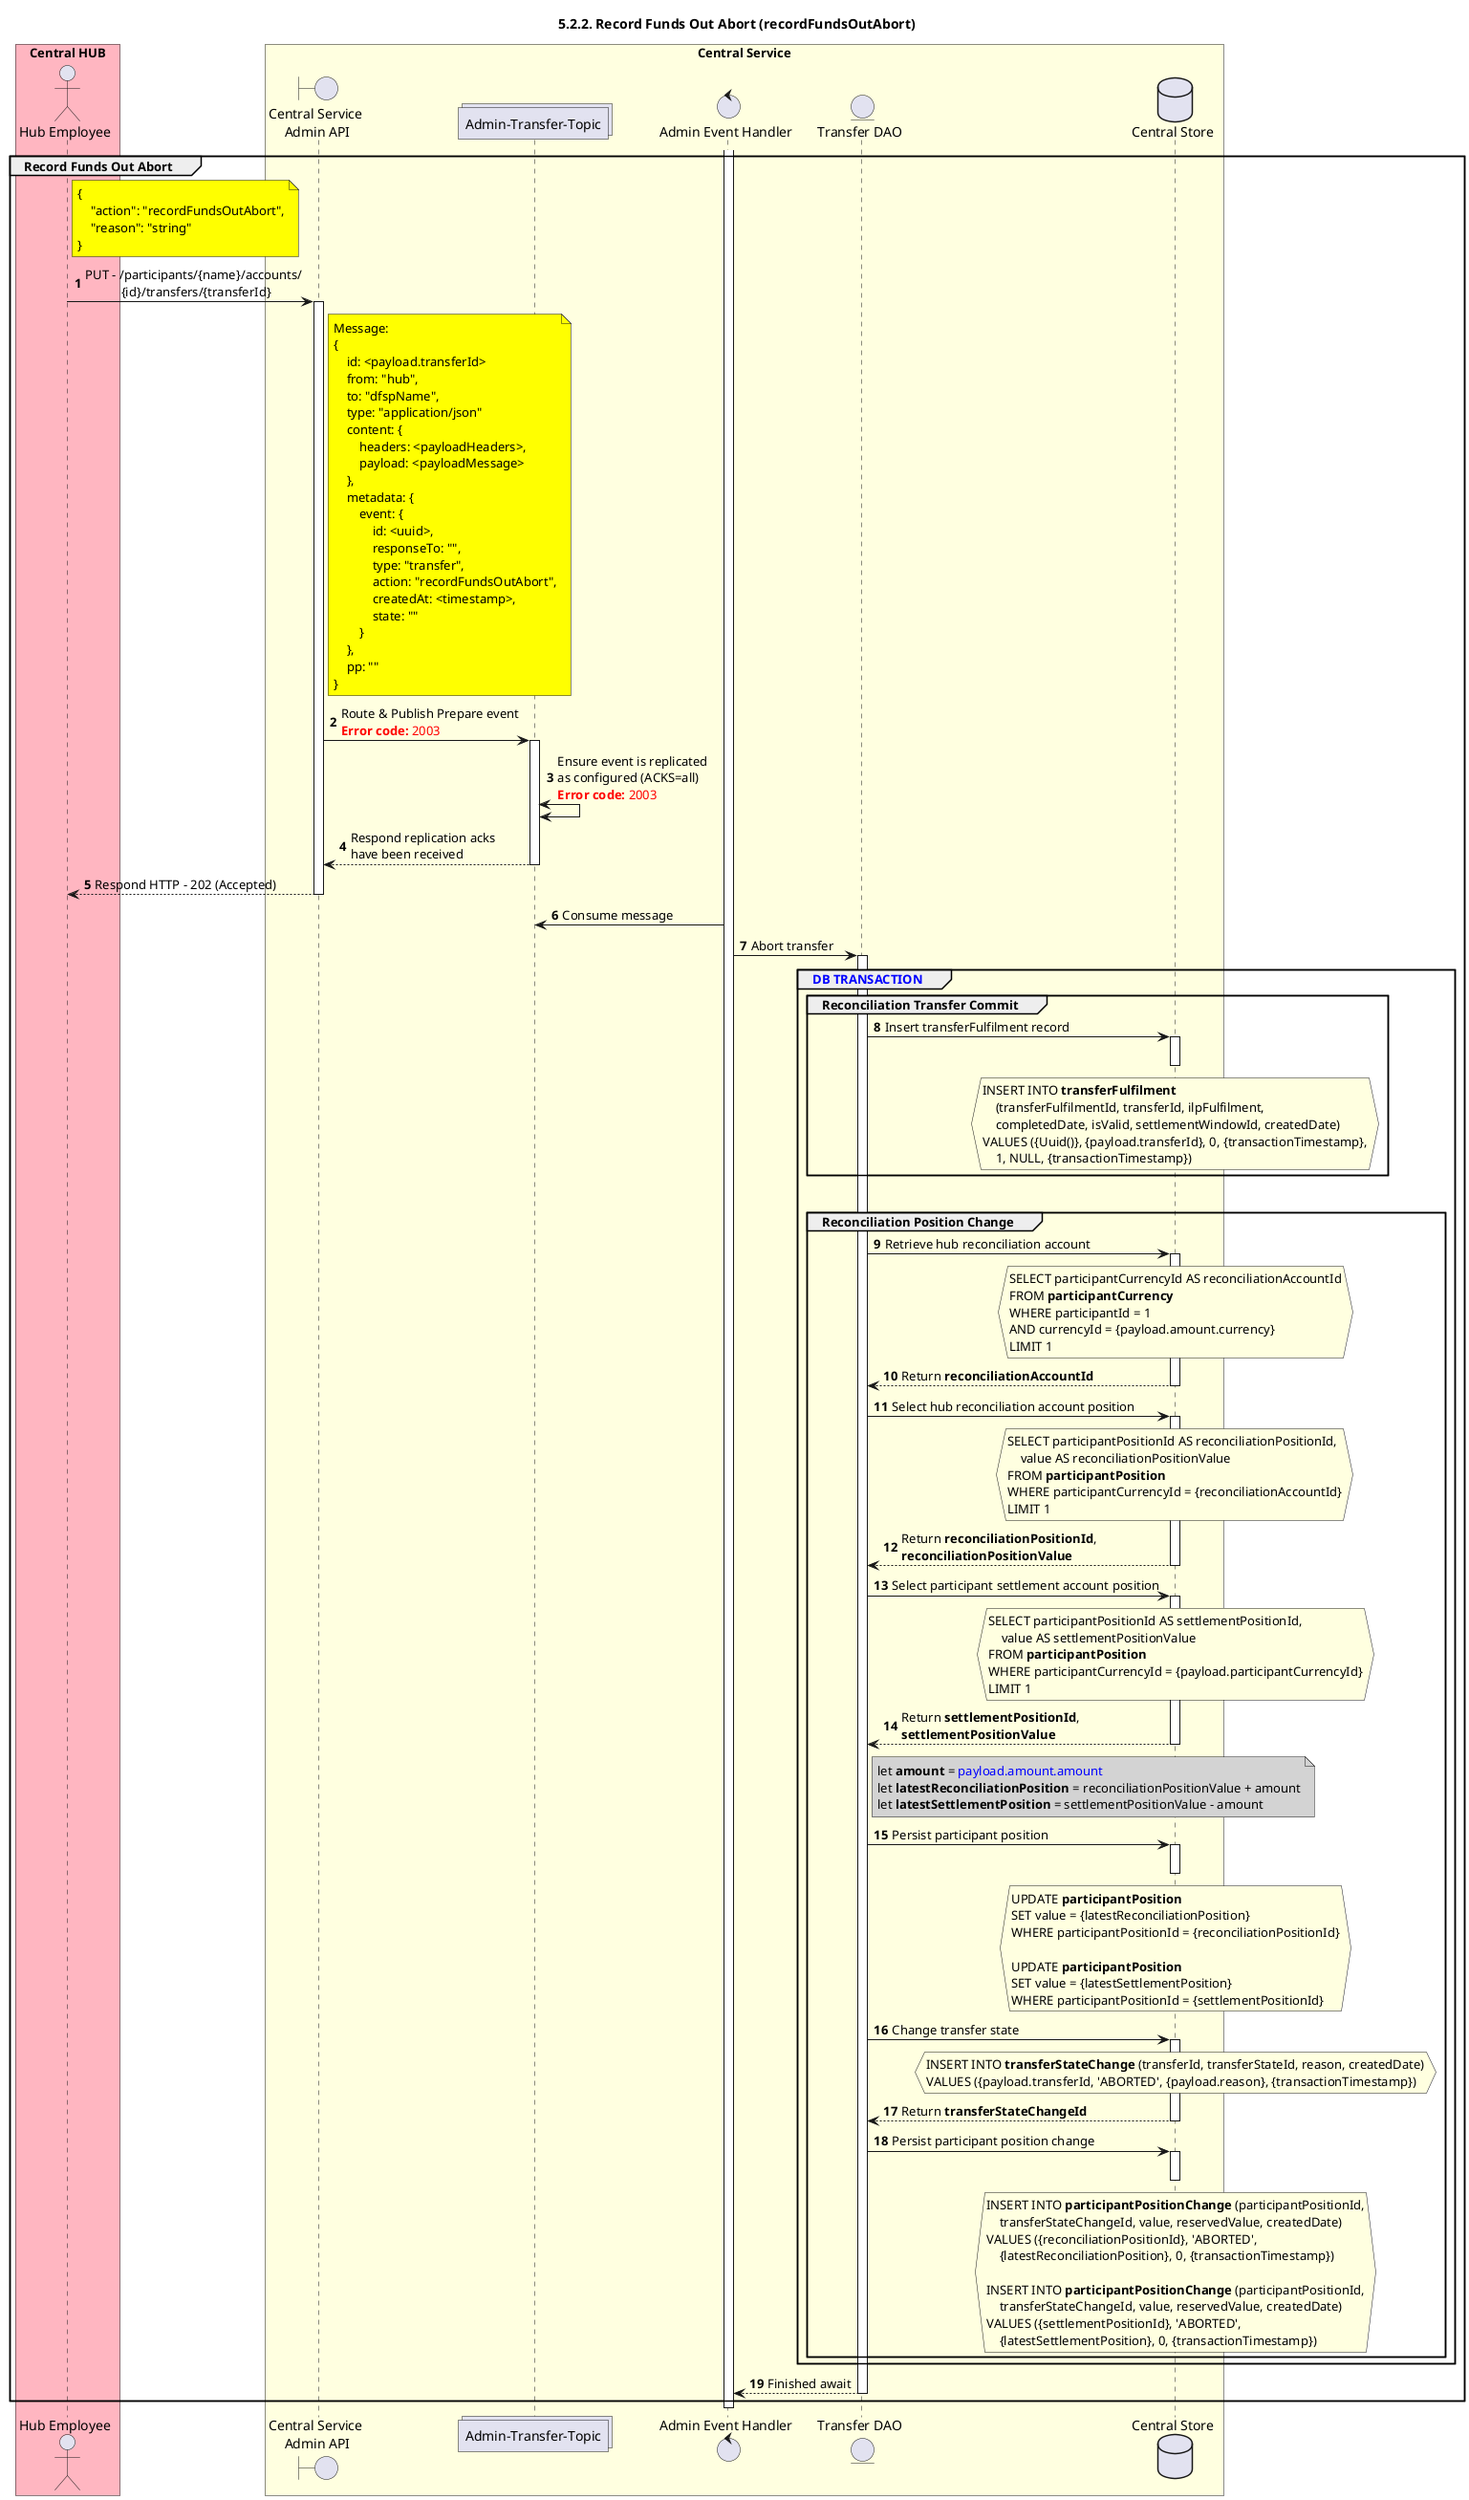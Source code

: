 /'*****
 License
 --------------
 Copyright © 2017 Bill & Melinda Gates Foundation
 The Mojaloop files are made available by the Bill & Melinda Gates Foundation under the Apache License, Version 2.0 (the "License") and you may not use these files except in compliance with the License. You may obtain a copy of the License at
 http://www.apache.org/licenses/LICENSE-2.0
 Unless required by applicable law or agreed to in writing, the Mojaloop files are distributed on an "AS IS" BASIS, WITHOUT WARRANTIES OR CONDITIONS OF ANY KIND, either express or implied. See the License for the specific language governing permissions and limitations under the License.
 Contributors
 --------------
 This is the official list of the Mojaloop project contributors for this file.
 Names of the original copyright holders (individuals or organizations)
 should be listed with a '*' in the first column. People who have
 contributed from an organization can be listed under the organization
 that actually holds the copyright for their contributions (see the
 Gates Foundation organization for an example). Those individuals should have
 their names indented and be marked with a '-'. Email address can be added
 optionally within square brackets <email>.
 * Gates Foundation
 - Name Surname <name.surname@gatesfoundation.com>

 * Georgi Georgiev <georgi.georgiev@modusbox.com>
 --------------
 ******'/

@startuml
' declate title
title 5.2.2. Record Funds Out Abort (recordFundsOutAbort)

autonumber

' Actor Keys:
'   boundary - APIs/Interfaces, etc
'   collections - Kafka Topics
'   control - Kafka Consumers
'   entity - Database Access Objects
'   database - Database Persistance Store

' declare actors
actor "Hub Employee" as OPERATOR
boundary "Central Service\n Admin API" as CS_ADMIN_API
collections "Admin-Transfer-Topic" as TOPIC_ADMIN_TRANSFER
control "Admin Event Handler" as ADMIN_HANDLER
entity "Transfer DAO" as TRANSFER_DAO
database "Central Store" as DB

box "Central HUB" #lightpink
    participant OPERATOR
end box

box "Central Service" #LightYellow
    participant CS_ADMIN_API
	participant TOPIC_ADMIN_TRANSFER
    participant ADMIN_HANDLER
    participant TRANSFER_DAO
    participant DB
end box

' start flow
activate ADMIN_HANDLER
group Record Funds Out Abort
    note right of OPERATOR #yellow
        {
            "action": "recordFundsOutAbort",
            "reason": "string"
        }
    end note
    OPERATOR -> CS_ADMIN_API: PUT - /participants/{name}/accounts/\n           {id}/transfers/{transferId}
    activate CS_ADMIN_API

    note right of CS_ADMIN_API #yellow
        Message:
        {
            id: <payload.transferId>
            from: "hub",
            to: "dfspName",
            type: "application/json"
            content: {
                headers: <payloadHeaders>,
                payload: <payloadMessage>
            },
            metadata: {
                event: {
                    id: <uuid>,
                    responseTo: "",
                    type: "transfer",
                    action: "recordFundsOutAbort",
                    createdAt: <timestamp>,
                    state: ""
                }
            },
            pp: ""
        }
    end note
    CS_ADMIN_API -> TOPIC_ADMIN_TRANSFER: Route & Publish Prepare event\n<color #FF0000><b>Error code:</b> 2003</color>
    activate TOPIC_ADMIN_TRANSFER
    TOPIC_ADMIN_TRANSFER <-> TOPIC_ADMIN_TRANSFER: Ensure event is replicated\nas configured (ACKS=all)\n<color #FF0000><b>Error code:</b> 2003</color>
    TOPIC_ADMIN_TRANSFER --> CS_ADMIN_API: Respond replication acks\nhave been received
    deactivate TOPIC_ADMIN_TRANSFER
    CS_ADMIN_API ---> OPERATOR: Respond HTTP - 202 (Accepted)
    deactivate CS_ADMIN_API

    TOPIC_ADMIN_TRANSFER <- ADMIN_HANDLER: Consume message
    ADMIN_HANDLER -> TRANSFER_DAO: Abort transfer
    activate TRANSFER_DAO
    group <color #blue>DB TRANSACTION</color>
        group Reconciliation Transfer Commit
            TRANSFER_DAO -> DB: Insert transferFulfilment record
            activate DB
            deactivate DB
            hnote over DB #lightyellow
                INSERT INTO **transferFulfilment**
                    (transferFulfilmentId, transferId, ilpFulfilment,
                    completedDate, isValid, settlementWindowId, createdDate)
                VALUES ({Uuid()}, {payload.transferId}, 0, {transactionTimestamp},
                    1, NULL, {transactionTimestamp})
            end hnote
        end
        |||
        group Reconciliation Position Change
            TRANSFER_DAO -> DB: Retrieve hub reconciliation account
            activate DB
            hnote over DB #lightyellow
                SELECT participantCurrencyId AS reconciliationAccountId
                FROM **participantCurrency**
                WHERE participantId = 1
                AND currencyId = {payload.amount.currency}
                LIMIT 1
            end hnote
            TRANSFER_DAO <-- DB: Return **reconciliationAccountId**
            deactivate DB

            TRANSFER_DAO -> DB: Select hub reconciliation account position
            activate DB
            hnote over DB #lightyellow
                SELECT participantPositionId AS reconciliationPositionId,
                    value AS reconciliationPositionValue
                FROM **participantPosition**
                WHERE participantCurrencyId = {reconciliationAccountId}
                LIMIT 1
            end hnote
            TRANSFER_DAO <-- DB: Return **reconciliationPositionId**,\n**reconciliationPositionValue**
            deactivate DB

            TRANSFER_DAO -> DB: Select participant settlement account position
            activate DB
            hnote over DB #lightyellow
                SELECT participantPositionId AS settlementPositionId,
                    value AS settlementPositionValue
                FROM **participantPosition**
                WHERE participantCurrencyId = {payload.participantCurrencyId}
                LIMIT 1
            end hnote
            TRANSFER_DAO <-- DB: Return **settlementPositionId**,\n**settlementPositionValue**
            deactivate DB

            note right of TRANSFER_DAO #lightgray
                let **amount** = <color #blue>payload.amount.amount</color>
                let **latestReconciliationPosition** = reconciliationPositionValue + amount
                let **latestSettlementPosition** = settlementPositionValue - amount
            end note

            TRANSFER_DAO -> DB: Persist participant position
            activate DB
            deactivate DB
            hnote over DB #lightyellow
                UPDATE **participantPosition**
                SET value = {latestReconciliationPosition}
                WHERE participantPositionId = {reconciliationPositionId}

                UPDATE **participantPosition**
                SET value = {latestSettlementPosition}
                WHERE participantPositionId = {settlementPositionId}
            end hnote

            TRANSFER_DAO -> DB: Change transfer state
            activate DB
            hnote over DB #lightyellow
                INSERT INTO **transferStateChange** (transferId, transferStateId, reason, createdDate)
                VALUES ({payload.transferId, 'ABORTED', {payload.reason}, {transactionTimestamp})
            end hnote
            TRANSFER_DAO <-- DB: Return **transferStateChangeId**
            deactivate DB

            TRANSFER_DAO -> DB: Persist participant position change
            activate DB
            deactivate DB
            hnote over DB #lightyellow
                INSERT INTO **participantPositionChange** (participantPositionId,
                    transferStateChangeId, value, reservedValue, createdDate)
                VALUES ({reconciliationPositionId}, 'ABORTED',
                    {latestReconciliationPosition}, 0, {transactionTimestamp})

                INSERT INTO **participantPositionChange** (participantPositionId,
                    transferStateChangeId, value, reservedValue, createdDate)
                VALUES ({settlementPositionId}, 'ABORTED',
                    {latestSettlementPosition}, 0, {transactionTimestamp})
            end hnote
        end
    end
    ADMIN_HANDLER <-- TRANSFER_DAO: Finished await
    deactivate TRANSFER_DAO
end
deactivate ADMIN_HANDLER
@enduml
